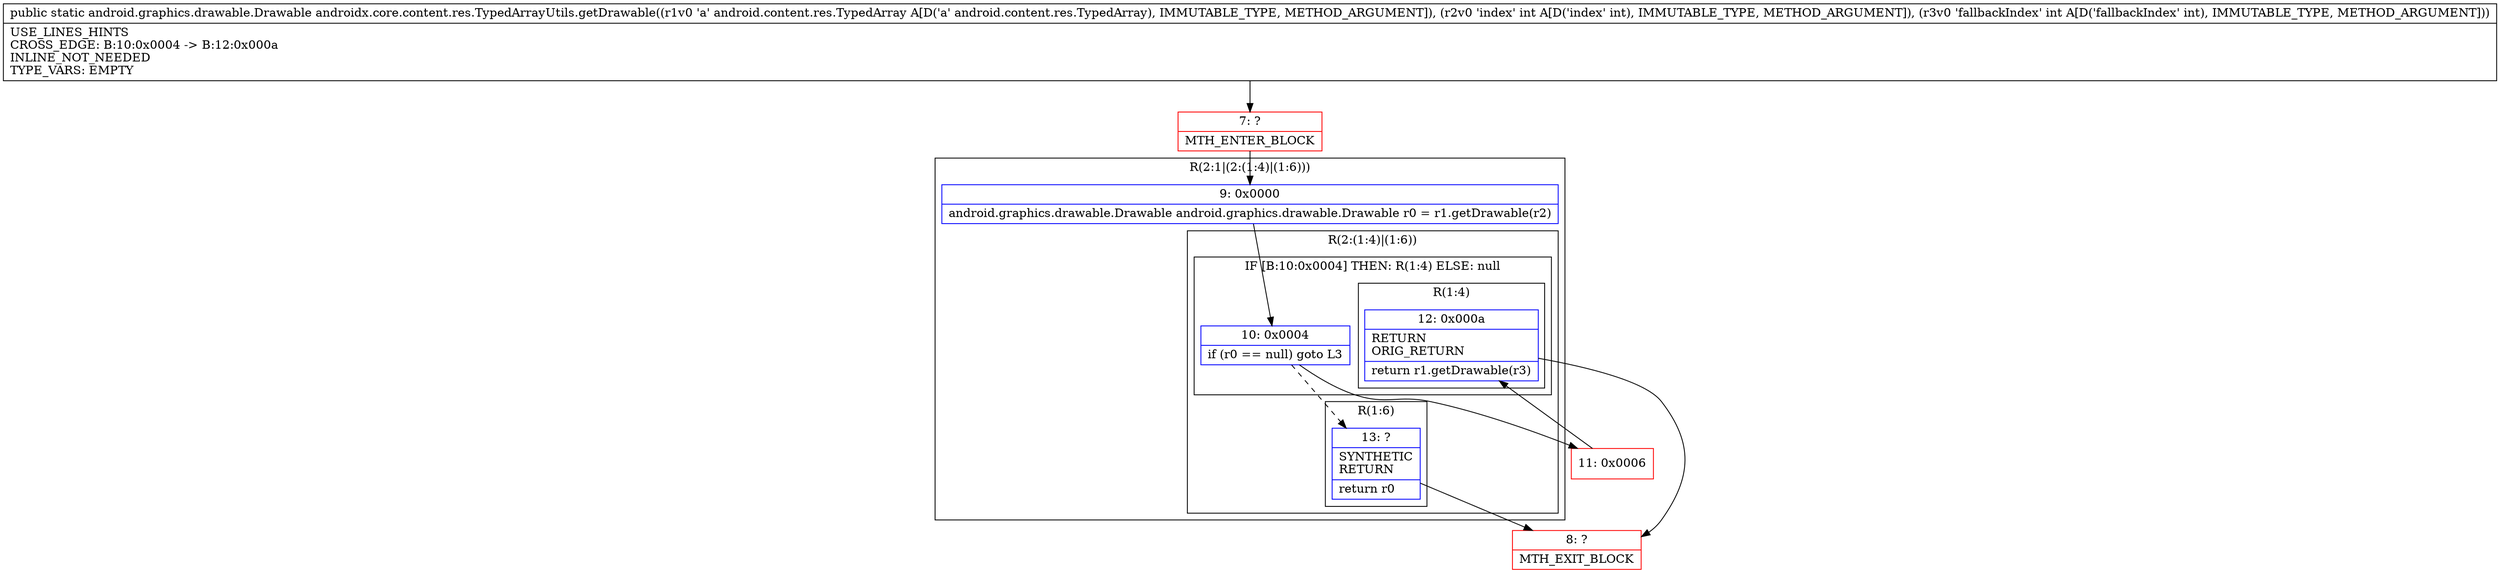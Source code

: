 digraph "CFG forandroidx.core.content.res.TypedArrayUtils.getDrawable(Landroid\/content\/res\/TypedArray;II)Landroid\/graphics\/drawable\/Drawable;" {
subgraph cluster_Region_1228633844 {
label = "R(2:1|(2:(1:4)|(1:6)))";
node [shape=record,color=blue];
Node_9 [shape=record,label="{9\:\ 0x0000|android.graphics.drawable.Drawable android.graphics.drawable.Drawable r0 = r1.getDrawable(r2)\l}"];
subgraph cluster_Region_2023099933 {
label = "R(2:(1:4)|(1:6))";
node [shape=record,color=blue];
subgraph cluster_IfRegion_131161975 {
label = "IF [B:10:0x0004] THEN: R(1:4) ELSE: null";
node [shape=record,color=blue];
Node_10 [shape=record,label="{10\:\ 0x0004|if (r0 == null) goto L3\l}"];
subgraph cluster_Region_560820572 {
label = "R(1:4)";
node [shape=record,color=blue];
Node_12 [shape=record,label="{12\:\ 0x000a|RETURN\lORIG_RETURN\l|return r1.getDrawable(r3)\l}"];
}
}
subgraph cluster_Region_907956827 {
label = "R(1:6)";
node [shape=record,color=blue];
Node_13 [shape=record,label="{13\:\ ?|SYNTHETIC\lRETURN\l|return r0\l}"];
}
}
}
Node_7 [shape=record,color=red,label="{7\:\ ?|MTH_ENTER_BLOCK\l}"];
Node_11 [shape=record,color=red,label="{11\:\ 0x0006}"];
Node_8 [shape=record,color=red,label="{8\:\ ?|MTH_EXIT_BLOCK\l}"];
MethodNode[shape=record,label="{public static android.graphics.drawable.Drawable androidx.core.content.res.TypedArrayUtils.getDrawable((r1v0 'a' android.content.res.TypedArray A[D('a' android.content.res.TypedArray), IMMUTABLE_TYPE, METHOD_ARGUMENT]), (r2v0 'index' int A[D('index' int), IMMUTABLE_TYPE, METHOD_ARGUMENT]), (r3v0 'fallbackIndex' int A[D('fallbackIndex' int), IMMUTABLE_TYPE, METHOD_ARGUMENT]))  | USE_LINES_HINTS\lCROSS_EDGE: B:10:0x0004 \-\> B:12:0x000a\lINLINE_NOT_NEEDED\lTYPE_VARS: EMPTY\l}"];
MethodNode -> Node_7;Node_9 -> Node_10;
Node_10 -> Node_11;
Node_10 -> Node_13[style=dashed];
Node_12 -> Node_8;
Node_13 -> Node_8;
Node_7 -> Node_9;
Node_11 -> Node_12;
}

